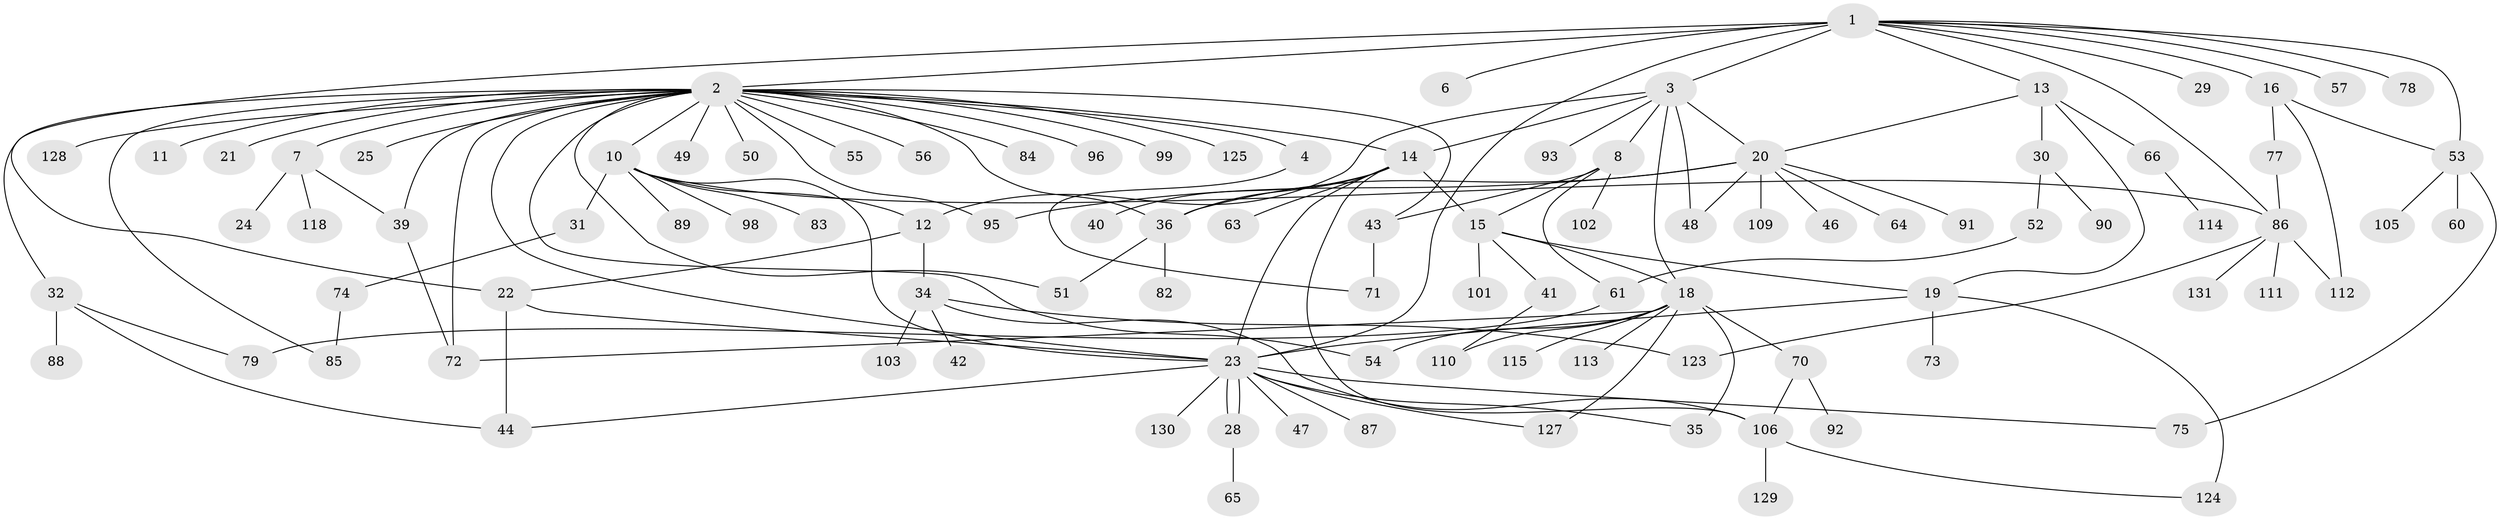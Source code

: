 // Generated by graph-tools (version 1.1) at 2025/23/03/03/25 07:23:55]
// undirected, 100 vertices, 140 edges
graph export_dot {
graph [start="1"]
  node [color=gray90,style=filled];
  1 [super="+67"];
  2 [super="+58"];
  3 [super="+5"];
  4;
  6;
  7 [super="+9"];
  8 [super="+59"];
  10 [super="+27"];
  11 [super="+100"];
  12;
  13 [super="+17"];
  14 [super="+37"];
  15 [super="+38"];
  16;
  18 [super="+121"];
  19 [super="+94"];
  20 [super="+45"];
  21;
  22 [super="+26"];
  23 [super="+68"];
  24;
  25;
  28 [super="+69"];
  29;
  30;
  31 [super="+33"];
  32 [super="+76"];
  34 [super="+62"];
  35 [super="+132"];
  36 [super="+107"];
  39;
  40;
  41;
  42;
  43;
  44 [super="+122"];
  46;
  47;
  48;
  49 [super="+119"];
  50;
  51;
  52;
  53 [super="+97"];
  54;
  55;
  56 [super="+80"];
  57;
  60;
  61;
  63;
  64;
  65;
  66;
  70 [super="+81"];
  71 [super="+120"];
  72 [super="+126"];
  73;
  74;
  75;
  77;
  78;
  79;
  82;
  83;
  84;
  85 [super="+108"];
  86 [super="+117"];
  87;
  88;
  89;
  90;
  91 [super="+104"];
  92;
  93;
  95;
  96;
  98;
  99;
  101;
  102;
  103;
  105;
  106 [super="+116"];
  109;
  110;
  111;
  112;
  113;
  114;
  115;
  118;
  123;
  124;
  125;
  127;
  128;
  129;
  130;
  131;
  1 -- 2 [weight=2];
  1 -- 3 [weight=2];
  1 -- 6;
  1 -- 13;
  1 -- 16;
  1 -- 22;
  1 -- 23;
  1 -- 29;
  1 -- 53;
  1 -- 57;
  1 -- 78;
  1 -- 86;
  2 -- 4;
  2 -- 7;
  2 -- 10;
  2 -- 11;
  2 -- 14;
  2 -- 21;
  2 -- 23;
  2 -- 25;
  2 -- 32;
  2 -- 36;
  2 -- 39;
  2 -- 43;
  2 -- 49;
  2 -- 50;
  2 -- 51;
  2 -- 54;
  2 -- 55;
  2 -- 56;
  2 -- 72;
  2 -- 84;
  2 -- 85;
  2 -- 95;
  2 -- 96;
  2 -- 99;
  2 -- 125;
  2 -- 128;
  3 -- 8;
  3 -- 14;
  3 -- 48;
  3 -- 93;
  3 -- 18;
  3 -- 12;
  3 -- 20;
  4 -- 71;
  7 -- 24;
  7 -- 39;
  7 -- 118;
  8 -- 15;
  8 -- 43;
  8 -- 61;
  8 -- 102;
  10 -- 23;
  10 -- 83;
  10 -- 89;
  10 -- 98;
  10 -- 12;
  10 -- 86;
  10 -- 31;
  12 -- 34;
  12 -- 22;
  13 -- 19;
  13 -- 30;
  13 -- 66;
  13 -- 20;
  14 -- 15;
  14 -- 23;
  14 -- 36;
  14 -- 40;
  14 -- 63;
  14 -- 106;
  15 -- 18;
  15 -- 19;
  15 -- 41;
  15 -- 101;
  16 -- 53;
  16 -- 77;
  16 -- 112;
  18 -- 54;
  18 -- 70;
  18 -- 72;
  18 -- 113;
  18 -- 115;
  18 -- 35 [weight=2];
  18 -- 110;
  18 -- 127;
  19 -- 23;
  19 -- 73;
  19 -- 124;
  20 -- 36;
  20 -- 48;
  20 -- 91;
  20 -- 95;
  20 -- 64;
  20 -- 109;
  20 -- 46;
  22 -- 23;
  22 -- 44;
  23 -- 28;
  23 -- 28;
  23 -- 35;
  23 -- 44;
  23 -- 47;
  23 -- 75;
  23 -- 87;
  23 -- 127;
  23 -- 130;
  28 -- 65;
  30 -- 52;
  30 -- 90;
  31 -- 74;
  32 -- 44;
  32 -- 79;
  32 -- 88;
  34 -- 42;
  34 -- 106;
  34 -- 123;
  34 -- 103;
  36 -- 51;
  36 -- 82;
  39 -- 72;
  41 -- 110;
  43 -- 71;
  52 -- 61;
  53 -- 60;
  53 -- 75;
  53 -- 105;
  61 -- 79;
  66 -- 114;
  70 -- 92;
  70 -- 106;
  74 -- 85;
  77 -- 86;
  86 -- 111;
  86 -- 112;
  86 -- 123;
  86 -- 131;
  106 -- 129;
  106 -- 124;
}
